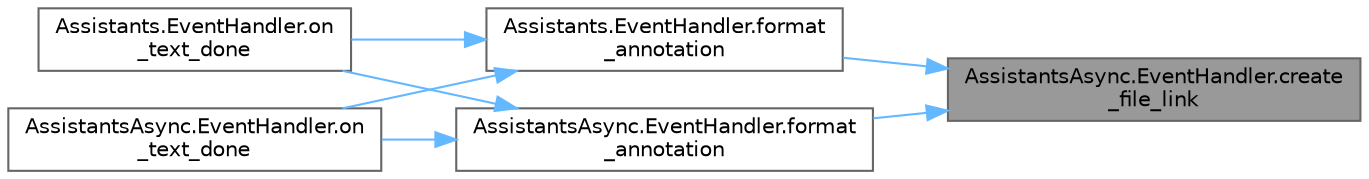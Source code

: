 digraph "AssistantsAsync.EventHandler.create_file_link"
{
 // LATEX_PDF_SIZE
  bgcolor="transparent";
  edge [fontname=Helvetica,fontsize=10,labelfontname=Helvetica,labelfontsize=10];
  node [fontname=Helvetica,fontsize=10,shape=box,height=0.2,width=0.4];
  rankdir="RL";
  Node1 [id="Node000001",label="AssistantsAsync.EventHandler.create\l_file_link",height=0.2,width=0.4,color="gray40", fillcolor="grey60", style="filled", fontcolor="black",tooltip=" "];
  Node1 -> Node2 [id="edge1_Node000001_Node000002",dir="back",color="steelblue1",style="solid",tooltip=" "];
  Node2 [id="Node000002",label="Assistants.EventHandler.format\l_annotation",height=0.2,width=0.4,color="grey40", fillcolor="white", style="filled",URL="$class_assistants_1_1_event_handler.html#ab5d0ae325a0eab3a63e84447a384aa03",tooltip=" "];
  Node2 -> Node3 [id="edge2_Node000002_Node000003",dir="back",color="steelblue1",style="solid",tooltip=" "];
  Node3 [id="Node000003",label="Assistants.EventHandler.on\l_text_done",height=0.2,width=0.4,color="grey40", fillcolor="white", style="filled",URL="$class_assistants_1_1_event_handler.html#acf640b9993efe169d237d0e2d180bbb0",tooltip=" "];
  Node2 -> Node4 [id="edge3_Node000002_Node000004",dir="back",color="steelblue1",style="solid",tooltip=" "];
  Node4 [id="Node000004",label="AssistantsAsync.EventHandler.on\l_text_done",height=0.2,width=0.4,color="grey40", fillcolor="white", style="filled",URL="$class_assistants_async_1_1_event_handler.html#af749ca6d85fd46880d6a32ea591cd752",tooltip=" "];
  Node1 -> Node5 [id="edge4_Node000001_Node000005",dir="back",color="steelblue1",style="solid",tooltip=" "];
  Node5 [id="Node000005",label="AssistantsAsync.EventHandler.format\l_annotation",height=0.2,width=0.4,color="grey40", fillcolor="white", style="filled",URL="$class_assistants_async_1_1_event_handler.html#a0fd0a955e2cc92a09204a5781d0379a2",tooltip=" "];
  Node5 -> Node3 [id="edge5_Node000005_Node000003",dir="back",color="steelblue1",style="solid",tooltip=" "];
  Node5 -> Node4 [id="edge6_Node000005_Node000004",dir="back",color="steelblue1",style="solid",tooltip=" "];
}
